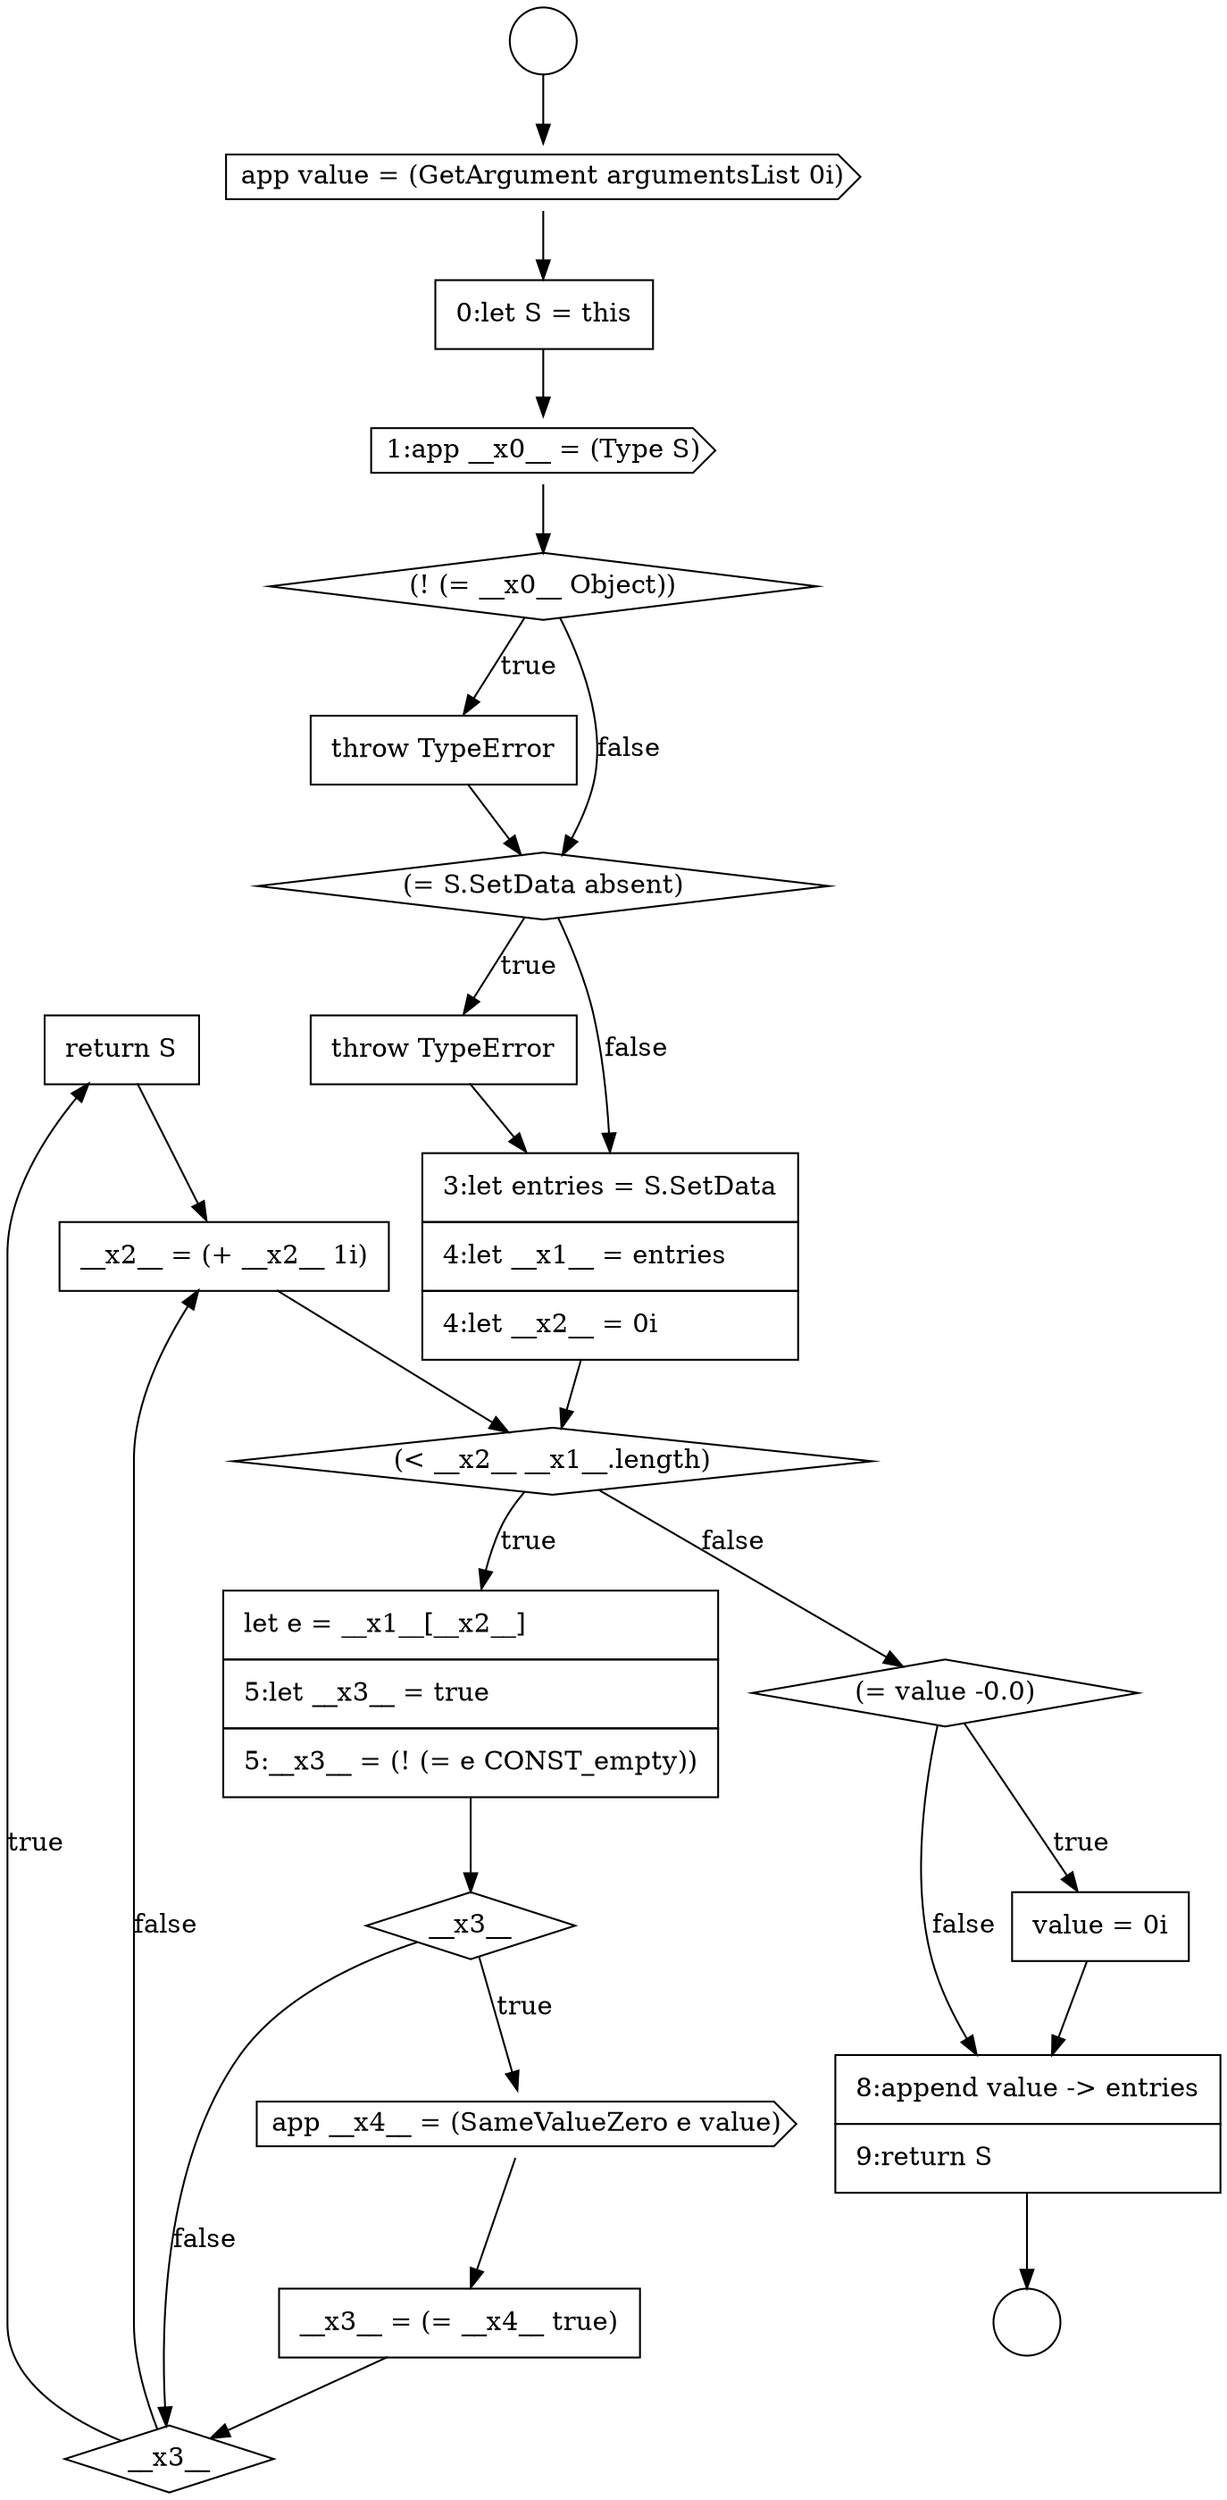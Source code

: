 digraph {
  node16280 [shape=none, margin=0, label=<<font color="black">
    <table border="0" cellborder="1" cellspacing="0" cellpadding="10">
      <tr><td align="left">return S</td></tr>
    </table>
  </font>> color="black" fillcolor="white" style=filled]
  node16283 [shape=none, margin=0, label=<<font color="black">
    <table border="0" cellborder="1" cellspacing="0" cellpadding="10">
      <tr><td align="left">value = 0i</td></tr>
    </table>
  </font>> color="black" fillcolor="white" style=filled]
  node16268 [shape=cds, label=<<font color="black">1:app __x0__ = (Type S)</font>> color="black" fillcolor="white" style=filled]
  node16272 [shape=none, margin=0, label=<<font color="black">
    <table border="0" cellborder="1" cellspacing="0" cellpadding="10">
      <tr><td align="left">throw TypeError</td></tr>
    </table>
  </font>> color="black" fillcolor="white" style=filled]
  node16276 [shape=diamond, label=<<font color="black">__x3__</font>> color="black" fillcolor="white" style=filled]
  node16279 [shape=diamond, label=<<font color="black">__x3__</font>> color="black" fillcolor="white" style=filled]
  node16264 [shape=circle label=" " color="black" fillcolor="white" style=filled]
  node16274 [shape=diamond, label=<<font color="black">(&lt; __x2__ __x1__.length)</font>> color="black" fillcolor="white" style=filled]
  node16284 [shape=none, margin=0, label=<<font color="black">
    <table border="0" cellborder="1" cellspacing="0" cellpadding="10">
      <tr><td align="left">8:append value -&gt; entries</td></tr>
      <tr><td align="left">9:return S</td></tr>
    </table>
  </font>> color="black" fillcolor="white" style=filled]
  node16269 [shape=diamond, label=<<font color="black">(! (= __x0__ Object))</font>> color="black" fillcolor="white" style=filled]
  node16275 [shape=none, margin=0, label=<<font color="black">
    <table border="0" cellborder="1" cellspacing="0" cellpadding="10">
      <tr><td align="left">let e = __x1__[__x2__]</td></tr>
      <tr><td align="left">5:let __x3__ = true</td></tr>
      <tr><td align="left">5:__x3__ = (! (= e CONST_empty))</td></tr>
    </table>
  </font>> color="black" fillcolor="white" style=filled]
  node16265 [shape=circle label=" " color="black" fillcolor="white" style=filled]
  node16278 [shape=none, margin=0, label=<<font color="black">
    <table border="0" cellborder="1" cellspacing="0" cellpadding="10">
      <tr><td align="left">__x3__ = (= __x4__ true)</td></tr>
    </table>
  </font>> color="black" fillcolor="white" style=filled]
  node16273 [shape=none, margin=0, label=<<font color="black">
    <table border="0" cellborder="1" cellspacing="0" cellpadding="10">
      <tr><td align="left">3:let entries = S.SetData</td></tr>
      <tr><td align="left">4:let __x1__ = entries</td></tr>
      <tr><td align="left">4:let __x2__ = 0i</td></tr>
    </table>
  </font>> color="black" fillcolor="white" style=filled]
  node16270 [shape=none, margin=0, label=<<font color="black">
    <table border="0" cellborder="1" cellspacing="0" cellpadding="10">
      <tr><td align="left">throw TypeError</td></tr>
    </table>
  </font>> color="black" fillcolor="white" style=filled]
  node16266 [shape=cds, label=<<font color="black">app value = (GetArgument argumentsList 0i)</font>> color="black" fillcolor="white" style=filled]
  node16281 [shape=none, margin=0, label=<<font color="black">
    <table border="0" cellborder="1" cellspacing="0" cellpadding="10">
      <tr><td align="left">__x2__ = (+ __x2__ 1i)</td></tr>
    </table>
  </font>> color="black" fillcolor="white" style=filled]
  node16277 [shape=cds, label=<<font color="black">app __x4__ = (SameValueZero e value)</font>> color="black" fillcolor="white" style=filled]
  node16267 [shape=none, margin=0, label=<<font color="black">
    <table border="0" cellborder="1" cellspacing="0" cellpadding="10">
      <tr><td align="left">0:let S = this</td></tr>
    </table>
  </font>> color="black" fillcolor="white" style=filled]
  node16271 [shape=diamond, label=<<font color="black">(= S.SetData absent)</font>> color="black" fillcolor="white" style=filled]
  node16282 [shape=diamond, label=<<font color="black">(= value -0.0)</font>> color="black" fillcolor="white" style=filled]
  node16264 -> node16266 [ color="black"]
  node16284 -> node16265 [ color="black"]
  node16266 -> node16267 [ color="black"]
  node16279 -> node16280 [label=<<font color="black">true</font>> color="black"]
  node16279 -> node16281 [label=<<font color="black">false</font>> color="black"]
  node16281 -> node16274 [ color="black"]
  node16280 -> node16281 [ color="black"]
  node16273 -> node16274 [ color="black"]
  node16269 -> node16270 [label=<<font color="black">true</font>> color="black"]
  node16269 -> node16271 [label=<<font color="black">false</font>> color="black"]
  node16282 -> node16283 [label=<<font color="black">true</font>> color="black"]
  node16282 -> node16284 [label=<<font color="black">false</font>> color="black"]
  node16276 -> node16277 [label=<<font color="black">true</font>> color="black"]
  node16276 -> node16279 [label=<<font color="black">false</font>> color="black"]
  node16275 -> node16276 [ color="black"]
  node16272 -> node16273 [ color="black"]
  node16270 -> node16271 [ color="black"]
  node16268 -> node16269 [ color="black"]
  node16274 -> node16275 [label=<<font color="black">true</font>> color="black"]
  node16274 -> node16282 [label=<<font color="black">false</font>> color="black"]
  node16278 -> node16279 [ color="black"]
  node16277 -> node16278 [ color="black"]
  node16283 -> node16284 [ color="black"]
  node16267 -> node16268 [ color="black"]
  node16271 -> node16272 [label=<<font color="black">true</font>> color="black"]
  node16271 -> node16273 [label=<<font color="black">false</font>> color="black"]
}
